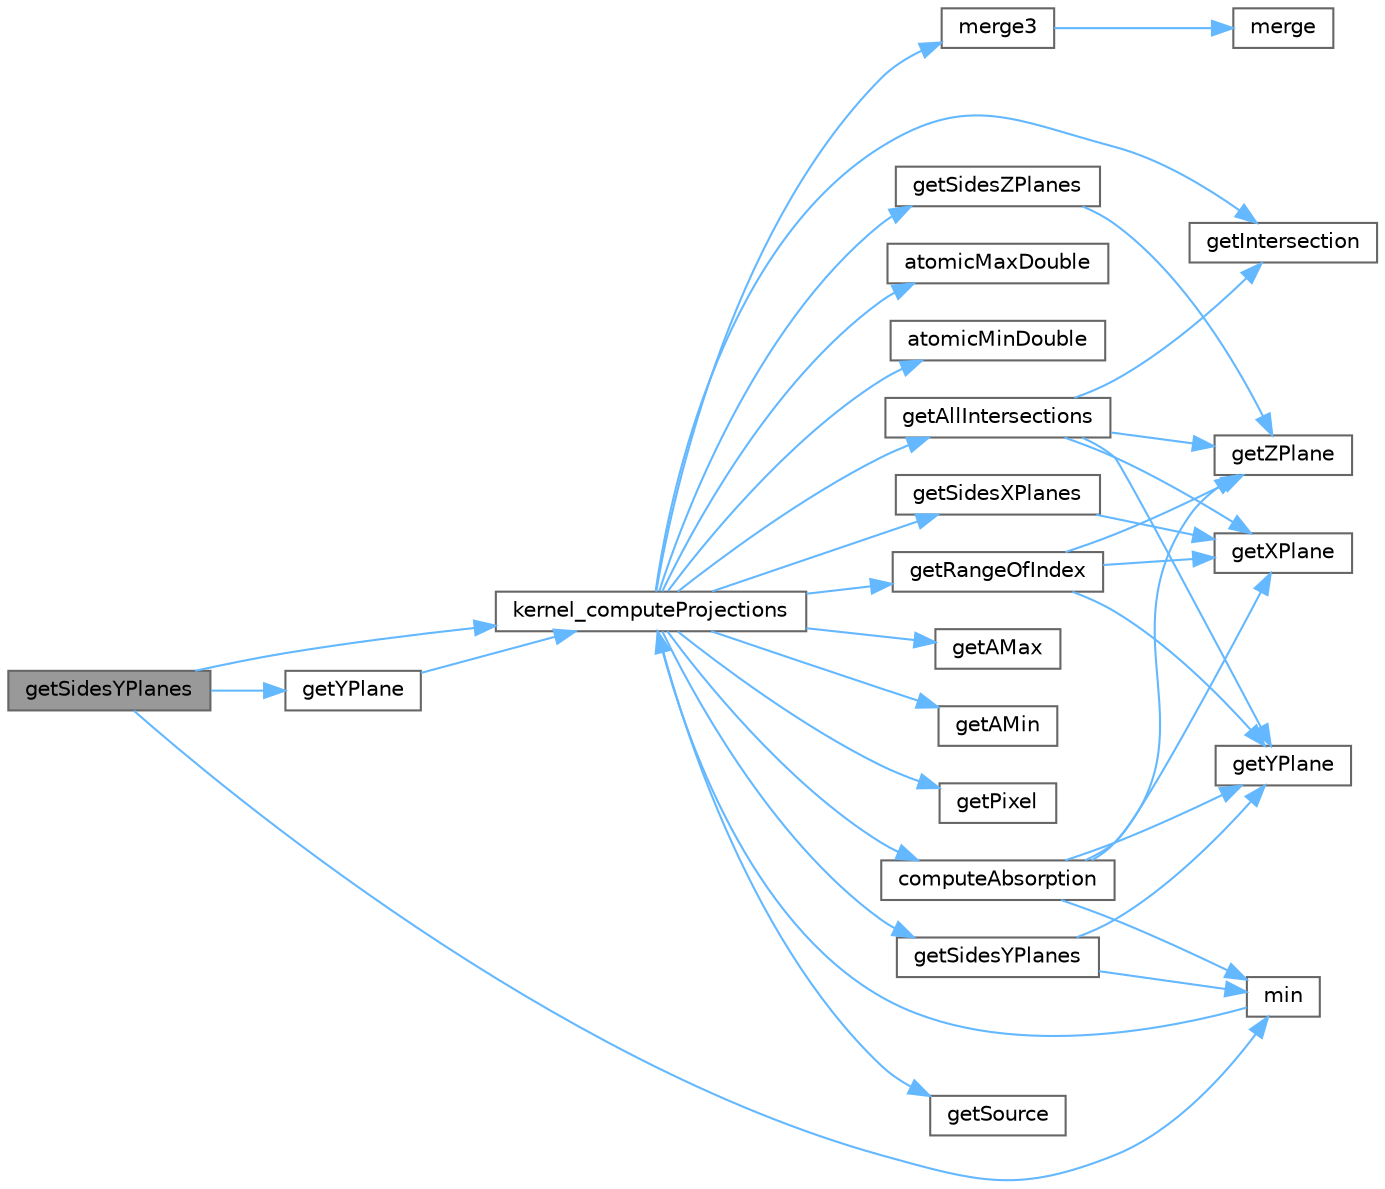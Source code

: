 digraph "getSidesYPlanes"
{
 // LATEX_PDF_SIZE
  bgcolor="transparent";
  edge [fontname=Helvetica,fontsize=10,labelfontname=Helvetica,labelfontsize=10];
  node [fontname=Helvetica,fontsize=10,shape=box,height=0.2,width=0.4];
  rankdir="LR";
  Node1 [id="Node000001",label="getSidesYPlanes",height=0.2,width=0.4,color="gray40", fillcolor="grey60", style="filled", fontcolor="black",tooltip="Computes a coordinate of the two planes of the object's sides orthogonal to the y axis."];
  Node1 -> Node2 [id="edge1_Node000001_Node000002",color="steelblue1",style="solid",tooltip=" "];
  Node2 [id="Node000002",label="getYPlane",height=0.2,width=0.4,color="grey40", fillcolor="white", style="filled",URL="$omp-projection_8c.html#aefc902c2cb6a15330e6fe28c9d2787c4",tooltip="Computes the coordinate of a plane parallel relative to the XZ plane."];
  Node2 -> Node3 [id="edge2_Node000002_Node000003",color="steelblue1",style="solid",tooltip=" "];
  Node3 [id="Node000003",label="kernel_computeProjections",height=0.2,width=0.4,color="grey40", fillcolor="white", style="filled",URL="$cuda-projection_8cu.html#a7b339941ab8ba3066632520b90d0982c",tooltip="Computes the projection of a sub-section of the object into the detector for each source position on ..."];
  Node3 -> Node4 [id="edge3_Node000003_Node000004",color="steelblue1",style="solid",tooltip=" "];
  Node4 [id="Node000004",label="atomicMaxDouble",height=0.2,width=0.4,color="grey40", fillcolor="white", style="filled",URL="$cuda-projection_8cu.html#a3fd79c0584c62772fe1d567661aa0027",tooltip="Atomically sets addr value to value if it is greater."];
  Node3 -> Node5 [id="edge4_Node000003_Node000005",color="steelblue1",style="solid",tooltip=" "];
  Node5 [id="Node000005",label="atomicMinDouble",height=0.2,width=0.4,color="grey40", fillcolor="white", style="filled",URL="$cuda-projection_8cu.html#af64aeee4fe94fa937cbce91f5d34890d",tooltip="Atomically sets addr value to value if it is lower."];
  Node3 -> Node6 [id="edge5_Node000003_Node000006",color="steelblue1",style="solid",tooltip=" "];
  Node6 [id="Node000006",label="computeAbsorption",height=0.2,width=0.4,color="grey40", fillcolor="white", style="filled",URL="$cuda-projection_8cu.html#a86c152fa93089970e65e0aa8288f2cd4",tooltip="Computes the projection attenuation of the radiological path of a ray."];
  Node6 -> Node7 [id="edge6_Node000006_Node000007",color="steelblue1",style="solid",tooltip=" "];
  Node7 [id="Node000007",label="getXPlane",height=0.2,width=0.4,color="grey40", fillcolor="white", style="filled",URL="$cuda-projection_8cu.html#aa71204182baf78f56be2c28c0e885d97",tooltip="Computes the coordinate of a plane parallel relative to the YZ plane."];
  Node6 -> Node8 [id="edge7_Node000006_Node000008",color="steelblue1",style="solid",tooltip=" "];
  Node8 [id="Node000008",label="getYPlane",height=0.2,width=0.4,color="grey40", fillcolor="white", style="filled",URL="$cuda-projection_8cu.html#a9c4b397a7a49b711b4454349dbdde4ec",tooltip="Computes the coordinate of a plane parallel relative to the XZ plane."];
  Node6 -> Node9 [id="edge8_Node000006_Node000009",color="steelblue1",style="solid",tooltip=" "];
  Node9 [id="Node000009",label="getZPlane",height=0.2,width=0.4,color="grey40", fillcolor="white", style="filled",URL="$cuda-projection_8cu.html#a95748e2db982494ed58f55796f63767f",tooltip="Computes the coordinate of a plane parallel relative to the XY plane."];
  Node6 -> Node10 [id="edge9_Node000006_Node000010",color="steelblue1",style="solid",tooltip=" "];
  Node10 [id="Node000010",label="min",height=0.2,width=0.4,color="grey40", fillcolor="white", style="filled",URL="$omp-projection_8c.html#abd8bbcfabb3ddef2ccaafb9928a37b95",tooltip="Computes the minimum value between a and b."];
  Node10 -> Node3 [id="edge10_Node000010_Node000003",color="steelblue1",style="solid",tooltip=" "];
  Node3 -> Node11 [id="edge11_Node000003_Node000011",color="steelblue1",style="solid",tooltip=" "];
  Node11 [id="Node000011",label="getAllIntersections",height=0.2,width=0.4,color="grey40", fillcolor="white", style="filled",URL="$cuda-projection_8cu.html#a50f01ebb23a5a11e0415848289a4671a",tooltip="Computes the coordinates of the planes necessary to compute the intersections with the ray...."];
  Node11 -> Node12 [id="edge12_Node000011_Node000012",color="steelblue1",style="solid",tooltip=" "];
  Node12 [id="Node000012",label="getIntersection",height=0.2,width=0.4,color="grey40", fillcolor="white", style="filled",URL="$cuda-projection_8cu.html#a365207302d4241079acaa1e4a4fe436a",tooltip="Computes the the intersections between a ray and a set of planes."];
  Node11 -> Node7 [id="edge13_Node000011_Node000007",color="steelblue1",style="solid",tooltip=" "];
  Node11 -> Node8 [id="edge14_Node000011_Node000008",color="steelblue1",style="solid",tooltip=" "];
  Node11 -> Node9 [id="edge15_Node000011_Node000009",color="steelblue1",style="solid",tooltip=" "];
  Node3 -> Node13 [id="edge16_Node000003_Node000013",color="steelblue1",style="solid",tooltip=" "];
  Node13 [id="Node000013",label="getAMax",height=0.2,width=0.4,color="grey40", fillcolor="white", style="filled",URL="$cuda-projection_8cu.html#a0b492e4d9766ca0aecb27a2309cedd82",tooltip="Computes the maximum parametric value a, representing the last intersection between ray and object."];
  Node3 -> Node14 [id="edge17_Node000003_Node000014",color="steelblue1",style="solid",tooltip=" "];
  Node14 [id="Node000014",label="getAMin",height=0.2,width=0.4,color="grey40", fillcolor="white", style="filled",URL="$cuda-projection_8cu.html#ab564f003c08f9d99df3a58154f713d86",tooltip="Computes the minimum parametric value a, representing the fist intersection between ray and object."];
  Node3 -> Node12 [id="edge18_Node000003_Node000012",color="steelblue1",style="solid",tooltip=" "];
  Node3 -> Node15 [id="edge19_Node000003_Node000015",color="steelblue1",style="solid",tooltip=" "];
  Node15 [id="Node000015",label="getPixel",height=0.2,width=0.4,color="grey40", fillcolor="white", style="filled",URL="$cuda-projection_8cu.html#ad75bada33863f5db8c25c0558f63139a",tooltip="Retrieves the cartesian coordinates of a unit of the detector."];
  Node3 -> Node16 [id="edge20_Node000003_Node000016",color="steelblue1",style="solid",tooltip=" "];
  Node16 [id="Node000016",label="getRangeOfIndex",height=0.2,width=0.4,color="grey40", fillcolor="white", style="filled",URL="$cuda-projection_8cu.html#ab2563934c69e461c3a8ba90e0ab118e2",tooltip="Retrieves the range of parametric values of the planes."];
  Node16 -> Node7 [id="edge21_Node000016_Node000007",color="steelblue1",style="solid",tooltip=" "];
  Node16 -> Node8 [id="edge22_Node000016_Node000008",color="steelblue1",style="solid",tooltip=" "];
  Node16 -> Node9 [id="edge23_Node000016_Node000009",color="steelblue1",style="solid",tooltip=" "];
  Node3 -> Node17 [id="edge24_Node000003_Node000017",color="steelblue1",style="solid",tooltip=" "];
  Node17 [id="Node000017",label="getSidesXPlanes",height=0.2,width=0.4,color="grey40", fillcolor="white", style="filled",URL="$cuda-projection_8cu.html#a9679628dbb6a5a86eef0ed7113779866",tooltip="Computes a coordinate of the two planes of the object's sides orthogonal to the x axis."];
  Node17 -> Node7 [id="edge25_Node000017_Node000007",color="steelblue1",style="solid",tooltip=" "];
  Node3 -> Node18 [id="edge26_Node000003_Node000018",color="steelblue1",style="solid",tooltip=" "];
  Node18 [id="Node000018",label="getSidesYPlanes",height=0.2,width=0.4,color="grey40", fillcolor="white", style="filled",URL="$cuda-projection_8cu.html#a9e6685e4908ebe3f8b31594802077550",tooltip="Computes a coordinate of the two planes of the object's sides orthogonal to the y axis."];
  Node18 -> Node8 [id="edge27_Node000018_Node000008",color="steelblue1",style="solid",tooltip=" "];
  Node18 -> Node10 [id="edge28_Node000018_Node000010",color="steelblue1",style="solid",tooltip=" "];
  Node3 -> Node19 [id="edge29_Node000003_Node000019",color="steelblue1",style="solid",tooltip=" "];
  Node19 [id="Node000019",label="getSidesZPlanes",height=0.2,width=0.4,color="grey40", fillcolor="white", style="filled",URL="$cuda-projection_8cu.html#a9ab6bf86dca446ff347d134f29fcd4ff",tooltip="Computes a coordinate of the two planes of the object's sides orthogonal to the z axis."];
  Node19 -> Node9 [id="edge30_Node000019_Node000009",color="steelblue1",style="solid",tooltip=" "];
  Node3 -> Node20 [id="edge31_Node000003_Node000020",color="steelblue1",style="solid",tooltip=" "];
  Node20 [id="Node000020",label="getSource",height=0.2,width=0.4,color="grey40", fillcolor="white", style="filled",URL="$cuda-projection_8cu.html#aed6bba963f1f5414e1b45d465a3e81bf",tooltip="Retrieves the cartesian coordinates of the source."];
  Node3 -> Node21 [id="edge32_Node000003_Node000021",color="steelblue1",style="solid",tooltip=" "];
  Node21 [id="Node000021",label="merge3",height=0.2,width=0.4,color="grey40", fillcolor="white", style="filled",URL="$cuda-projection_8cu.html#ab99297fbf84a168273c1ad59722db520",tooltip="Merges three sorted arrays into one single sorted array."];
  Node21 -> Node22 [id="edge33_Node000021_Node000022",color="steelblue1",style="solid",tooltip=" "];
  Node22 [id="Node000022",label="merge",height=0.2,width=0.4,color="grey40", fillcolor="white", style="filled",URL="$cuda-projection_8cu.html#a50349fb3c229827224d1ecba795bc47c",tooltip="Merges two sorted arrays into one single sorted array."];
  Node1 -> Node3 [id="edge34_Node000001_Node000003",color="steelblue1",style="solid",tooltip=" "];
  Node1 -> Node10 [id="edge35_Node000001_Node000010",color="steelblue1",style="solid",tooltip=" "];
}
